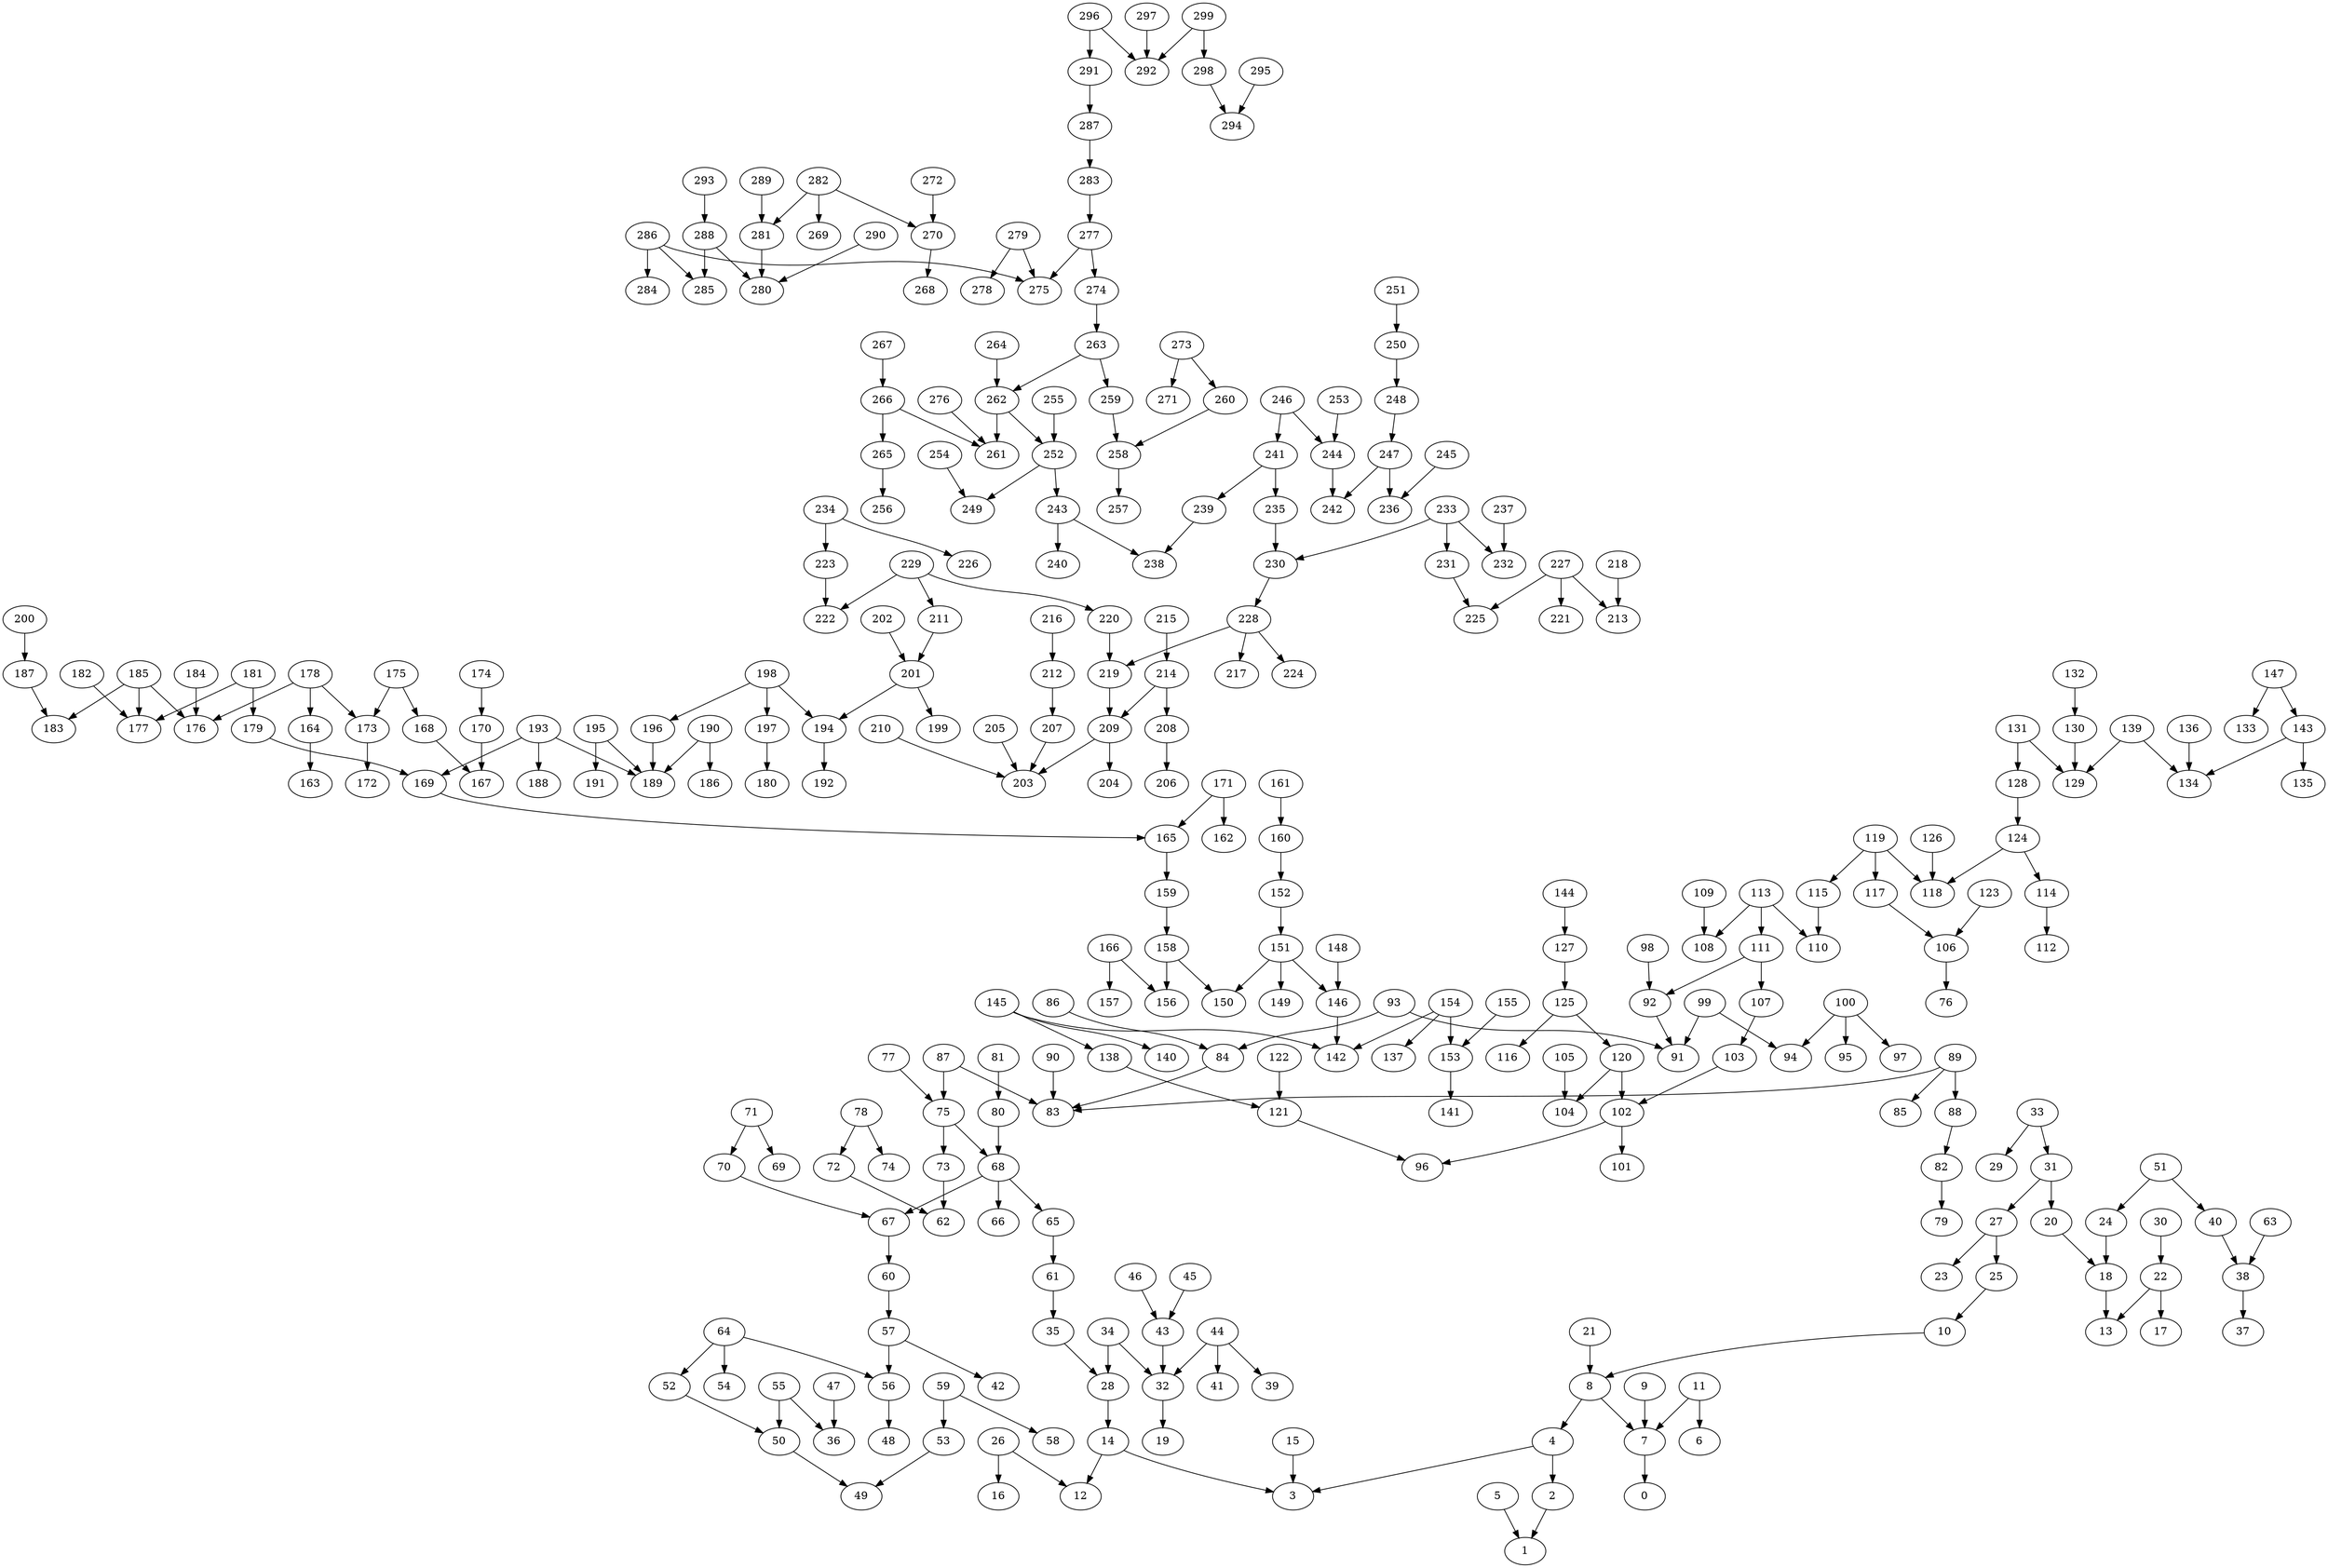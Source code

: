 digraph my_graph {
22;
17;
13;
26;
16;
28;
14;
50;
49;
60;
57;
64;
52;
77;
75;
81;
80;
131;
129;
151;
150;
181;
179;
185;
183;
193;
189;
227;
213;
241;
235;
260;
258;
274;
263;
87;
83;
111;
107;
113;
108;
115;
110;
144;
127;
146;
142;
168;
167;
175;
173;
178;
169;
197;
180;
214;
208;
229;
222;
239;
238;
251;
250;
257;
283;
277;
286;
285;
288;
280;
4;
3;
7;
0;
33;
29;
42;
65;
61;
103;
124;
118;
147;
143;
176;
188;
230;
228;
234;
223;
247;
236;
273;
295;
294;
8;
25;
10;
55;
56;
48;
68;
92;
91;
100;
94;
159;
158;
171;
162;
184;
210;
203;
279;
275;
282;
281;
67;
66;
130;
145;
153;
141;
161;
160;
200;
187;
207;
219;
209;
224;
231;
225;
233;
248;
252;
249;
95;
164;
163;
166;
156;
195;
243;
284;
11;
27;
23;
35;
43;
32;
72;
62;
90;
128;
198;
217;
246;
244;
262;
289;
299;
292;
2;
1;
6;
31;
51;
40;
53;
63;
38;
84;
102;
119;
152;
182;
177;
202;
201;
18;
73;
86;
93;
99;
120;
134;
215;
265;
256;
266;
261;
278;
298;
98;
101;
125;
196;
240;
259;
59;
58;
96;
136;
220;
12;
37;
36;
122;
121;
191;
194;
54;
82;
79;
139;
190;
211;
232;
242;
264;
30;
19;
135;
174;
170;
253;
255;
9;
44;
41;
89;
88;
114;
112;
165;
206;
204;
221;
269;
287;
20;
34;
71;
69;
70;
85;
157;
199;
5;
117;
106;
104;
155;
212;
226;
270;
268;
276;
39;
24;
78;
74;
116;
133;
205;
216;
218;
245;
296;
297;
46;
132;
138;
47;
123;
267;
21;
149;
192;
109;
126;
148;
15;
97;
154;
291;
140;
137;
172;
237;
271;
105;
76;
45;
186;
272;
254;
293;
290;
22->17
22->13
26->16
28->14
50->49
60->57
64->52
77->75
81->80
131->129
151->150
181->179
185->183
193->189
227->213
241->235
260->258
274->263
87->83
111->107
113->108
115->110
144->127
146->142
168->167
175->173
178->173
179->169
197->180
214->208
229->222
239->238
251->250
258->257
283->277
286->285
288->280
4->3
7->0
33->29
57->42
65->61
107->103
124->118
147->143
185->176
193->188
193->169
230->228
234->223
247->236
273->260
295->294
8->4
25->10
55->50
56->48
75->68
92->91
100->94
159->158
171->162
184->176
210->203
235->230
279->275
282->281
10->8
67->60
68->67
68->66
130->129
145->142
153->141
161->160
200->187
207->203
219->209
228->224
231->225
233->230
248->247
252->249
281->280
286->275
100->95
113->111
164->163
166->156
195->189
243->238
286->284
11->7
27->23
35->28
43->32
72->62
90->83
131->128
187->183
198->197
228->217
228->219
246->244
263->262
289->281
299->292
2->1
11->6
31->27
51->40
53->49
63->38
84->83
103->102
119->115
160->152
182->177
202->201
18->13
64->56
73->62
86->84
93->84
99->94
120->102
143->134
178->176
215->214
227->225
233->231
265->256
266->261
277->274
279->278
299->298
14->3
57->56
87->75
98->92
102->101
127->125
152->151
158->156
198->196
223->222
243->240
259->258
288->285
27->25
52->50
59->53
59->58
61->35
68->65
80->68
93->91
102->96
128->124
136->134
220->219
277->275
26->12
38->37
55->36
122->121
178->164
195->191
198->194
246->241
64->54
82->79
139->129
185->177
190->189
214->209
229->211
233->232
247->242
262->261
264->262
298->294
30->22
32->19
99->91
113->110
143->135
174->170
253->244
255->252
263->259
266->265
9->7
33->31
44->41
89->88
114->112
165->159
170->167
208->206
209->204
227->221
282->269
287->283
20->18
34->32
71->69
71->70
88->82
89->85
139->134
166->157
196->189
201->199
209->203
5->1
8->7
117->106
120->104
155->153
181->177
201->194
212->207
234->226
270->268
276->261
282->270
34->28
44->39
51->24
70->67
78->74
125->116
147->133
151->146
205->203
216->212
218->213
245->236
296->292
297->292
31->20
46->43
89->83
132->130
138->121
169->165
171->165
229->220
14->12
40->38
47->36
75->73
78->72
123->106
124->114
175->168
211->201
241->239
267->266
4->2
21->8
151->149
194->192
24->18
44->32
109->108
119->117
121->96
125->120
126->118
148->146
252->243
262->252
15->3
100->97
145->138
154->153
158->150
244->242
119->118
296->291
145->140
154->137
154->142
173->172
237->232
273->271
105->104
106->76
45->43
190->186
272->270
254->249
293->288
111->92
250->248
290->280
291->287
}